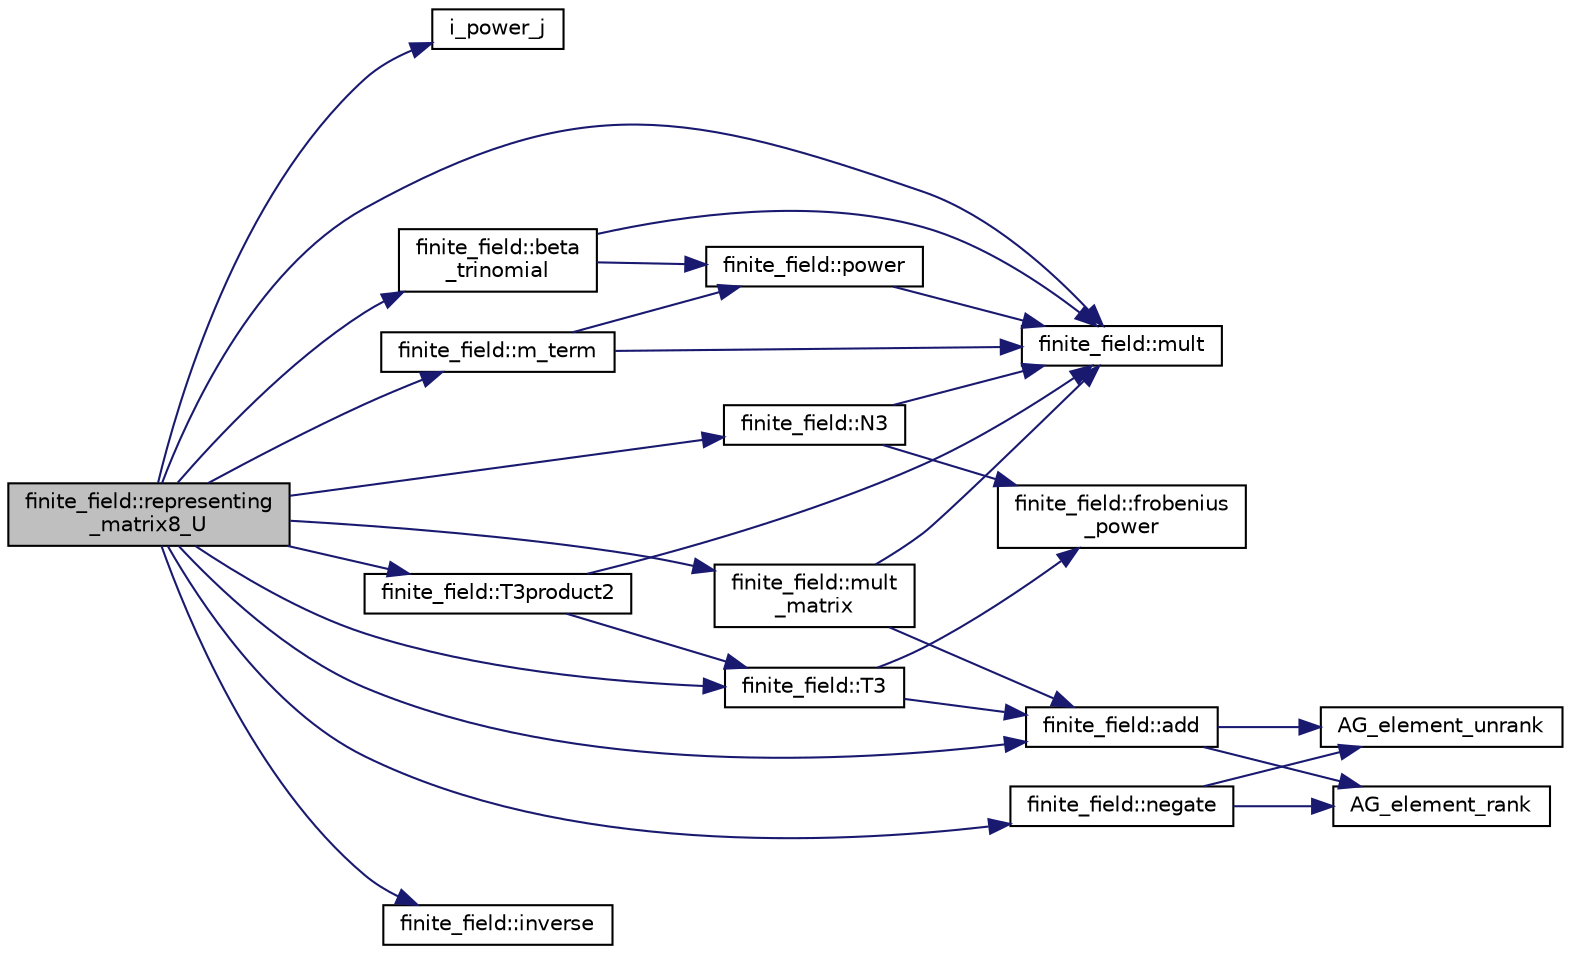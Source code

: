 digraph "finite_field::representing_matrix8_U"
{
  edge [fontname="Helvetica",fontsize="10",labelfontname="Helvetica",labelfontsize="10"];
  node [fontname="Helvetica",fontsize="10",shape=record];
  rankdir="LR";
  Node17625 [label="finite_field::representing\l_matrix8_U",height=0.2,width=0.4,color="black", fillcolor="grey75", style="filled", fontcolor="black"];
  Node17625 -> Node17626 [color="midnightblue",fontsize="10",style="solid",fontname="Helvetica"];
  Node17626 [label="i_power_j",height=0.2,width=0.4,color="black", fillcolor="white", style="filled",URL="$de/dc5/algebra__and__number__theory_8h.html#a39b321523e8957d701618bb5cac542b5"];
  Node17625 -> Node17627 [color="midnightblue",fontsize="10",style="solid",fontname="Helvetica"];
  Node17627 [label="finite_field::beta\l_trinomial",height=0.2,width=0.4,color="black", fillcolor="white", style="filled",URL="$df/d5a/classfinite__field.html#a990ea3ad3bb9dcf0c4a5b8ebf1cdaebe"];
  Node17627 -> Node17628 [color="midnightblue",fontsize="10",style="solid",fontname="Helvetica"];
  Node17628 [label="finite_field::mult",height=0.2,width=0.4,color="black", fillcolor="white", style="filled",URL="$df/d5a/classfinite__field.html#a24fb5917aa6d4d656fd855b7f44a13b0"];
  Node17627 -> Node17629 [color="midnightblue",fontsize="10",style="solid",fontname="Helvetica"];
  Node17629 [label="finite_field::power",height=0.2,width=0.4,color="black", fillcolor="white", style="filled",URL="$df/d5a/classfinite__field.html#a0437871b8f775f0b2d589188d9ad7e61"];
  Node17629 -> Node17628 [color="midnightblue",fontsize="10",style="solid",fontname="Helvetica"];
  Node17625 -> Node17630 [color="midnightblue",fontsize="10",style="solid",fontname="Helvetica"];
  Node17630 [label="finite_field::inverse",height=0.2,width=0.4,color="black", fillcolor="white", style="filled",URL="$df/d5a/classfinite__field.html#a69f2a12c01e70b7ce2d115c5221c9cdd"];
  Node17625 -> Node17631 [color="midnightblue",fontsize="10",style="solid",fontname="Helvetica"];
  Node17631 [label="finite_field::T3",height=0.2,width=0.4,color="black", fillcolor="white", style="filled",URL="$df/d5a/classfinite__field.html#a463977c31334b52c78957f56076ba595"];
  Node17631 -> Node17632 [color="midnightblue",fontsize="10",style="solid",fontname="Helvetica"];
  Node17632 [label="finite_field::frobenius\l_power",height=0.2,width=0.4,color="black", fillcolor="white", style="filled",URL="$df/d5a/classfinite__field.html#aec23e43aaefc0ed601cdfa3139496a92"];
  Node17631 -> Node17633 [color="midnightblue",fontsize="10",style="solid",fontname="Helvetica"];
  Node17633 [label="finite_field::add",height=0.2,width=0.4,color="black", fillcolor="white", style="filled",URL="$df/d5a/classfinite__field.html#a8f12328a27500f3c7be0c849ebbc9d14"];
  Node17633 -> Node17634 [color="midnightblue",fontsize="10",style="solid",fontname="Helvetica"];
  Node17634 [label="AG_element_unrank",height=0.2,width=0.4,color="black", fillcolor="white", style="filled",URL="$d4/d67/geometry_8h.html#a4a33b86c87b2879b97cfa1327abe2885"];
  Node17633 -> Node17635 [color="midnightblue",fontsize="10",style="solid",fontname="Helvetica"];
  Node17635 [label="AG_element_rank",height=0.2,width=0.4,color="black", fillcolor="white", style="filled",URL="$d4/d67/geometry_8h.html#ab2ac908d07dd8038fd996e26bdc75c17"];
  Node17625 -> Node17633 [color="midnightblue",fontsize="10",style="solid",fontname="Helvetica"];
  Node17625 -> Node17636 [color="midnightblue",fontsize="10",style="solid",fontname="Helvetica"];
  Node17636 [label="finite_field::negate",height=0.2,width=0.4,color="black", fillcolor="white", style="filled",URL="$df/d5a/classfinite__field.html#aa9d798298f25d4a9262b5bc5f1733e31"];
  Node17636 -> Node17634 [color="midnightblue",fontsize="10",style="solid",fontname="Helvetica"];
  Node17636 -> Node17635 [color="midnightblue",fontsize="10",style="solid",fontname="Helvetica"];
  Node17625 -> Node17637 [color="midnightblue",fontsize="10",style="solid",fontname="Helvetica"];
  Node17637 [label="finite_field::m_term",height=0.2,width=0.4,color="black", fillcolor="white", style="filled",URL="$df/d5a/classfinite__field.html#a0c7e08b29cde397c66f462e40034d774"];
  Node17637 -> Node17628 [color="midnightblue",fontsize="10",style="solid",fontname="Helvetica"];
  Node17637 -> Node17629 [color="midnightblue",fontsize="10",style="solid",fontname="Helvetica"];
  Node17625 -> Node17638 [color="midnightblue",fontsize="10",style="solid",fontname="Helvetica"];
  Node17638 [label="finite_field::mult\l_matrix",height=0.2,width=0.4,color="black", fillcolor="white", style="filled",URL="$df/d5a/classfinite__field.html#a48517f15dfd7b21c37e0975855f1ada2"];
  Node17638 -> Node17633 [color="midnightblue",fontsize="10",style="solid",fontname="Helvetica"];
  Node17638 -> Node17628 [color="midnightblue",fontsize="10",style="solid",fontname="Helvetica"];
  Node17625 -> Node17639 [color="midnightblue",fontsize="10",style="solid",fontname="Helvetica"];
  Node17639 [label="finite_field::N3",height=0.2,width=0.4,color="black", fillcolor="white", style="filled",URL="$df/d5a/classfinite__field.html#aa7c17cc55492ee6fd76ef0201d8dc200"];
  Node17639 -> Node17632 [color="midnightblue",fontsize="10",style="solid",fontname="Helvetica"];
  Node17639 -> Node17628 [color="midnightblue",fontsize="10",style="solid",fontname="Helvetica"];
  Node17625 -> Node17640 [color="midnightblue",fontsize="10",style="solid",fontname="Helvetica"];
  Node17640 [label="finite_field::T3product2",height=0.2,width=0.4,color="black", fillcolor="white", style="filled",URL="$df/d5a/classfinite__field.html#a3ffdab7c590fc706488fd56ecd87c7a1"];
  Node17640 -> Node17628 [color="midnightblue",fontsize="10",style="solid",fontname="Helvetica"];
  Node17640 -> Node17631 [color="midnightblue",fontsize="10",style="solid",fontname="Helvetica"];
  Node17625 -> Node17628 [color="midnightblue",fontsize="10",style="solid",fontname="Helvetica"];
}
